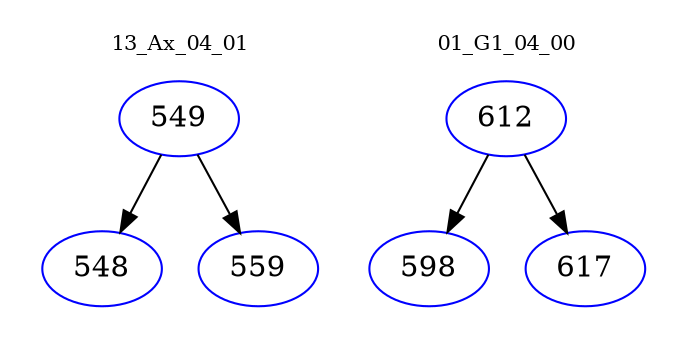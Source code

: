 digraph{
subgraph cluster_0 {
color = white
label = "13_Ax_04_01";
fontsize=10;
T0_549 [label="549", color="blue"]
T0_549 -> T0_548 [color="black"]
T0_548 [label="548", color="blue"]
T0_549 -> T0_559 [color="black"]
T0_559 [label="559", color="blue"]
}
subgraph cluster_1 {
color = white
label = "01_G1_04_00";
fontsize=10;
T1_612 [label="612", color="blue"]
T1_612 -> T1_598 [color="black"]
T1_598 [label="598", color="blue"]
T1_612 -> T1_617 [color="black"]
T1_617 [label="617", color="blue"]
}
}
